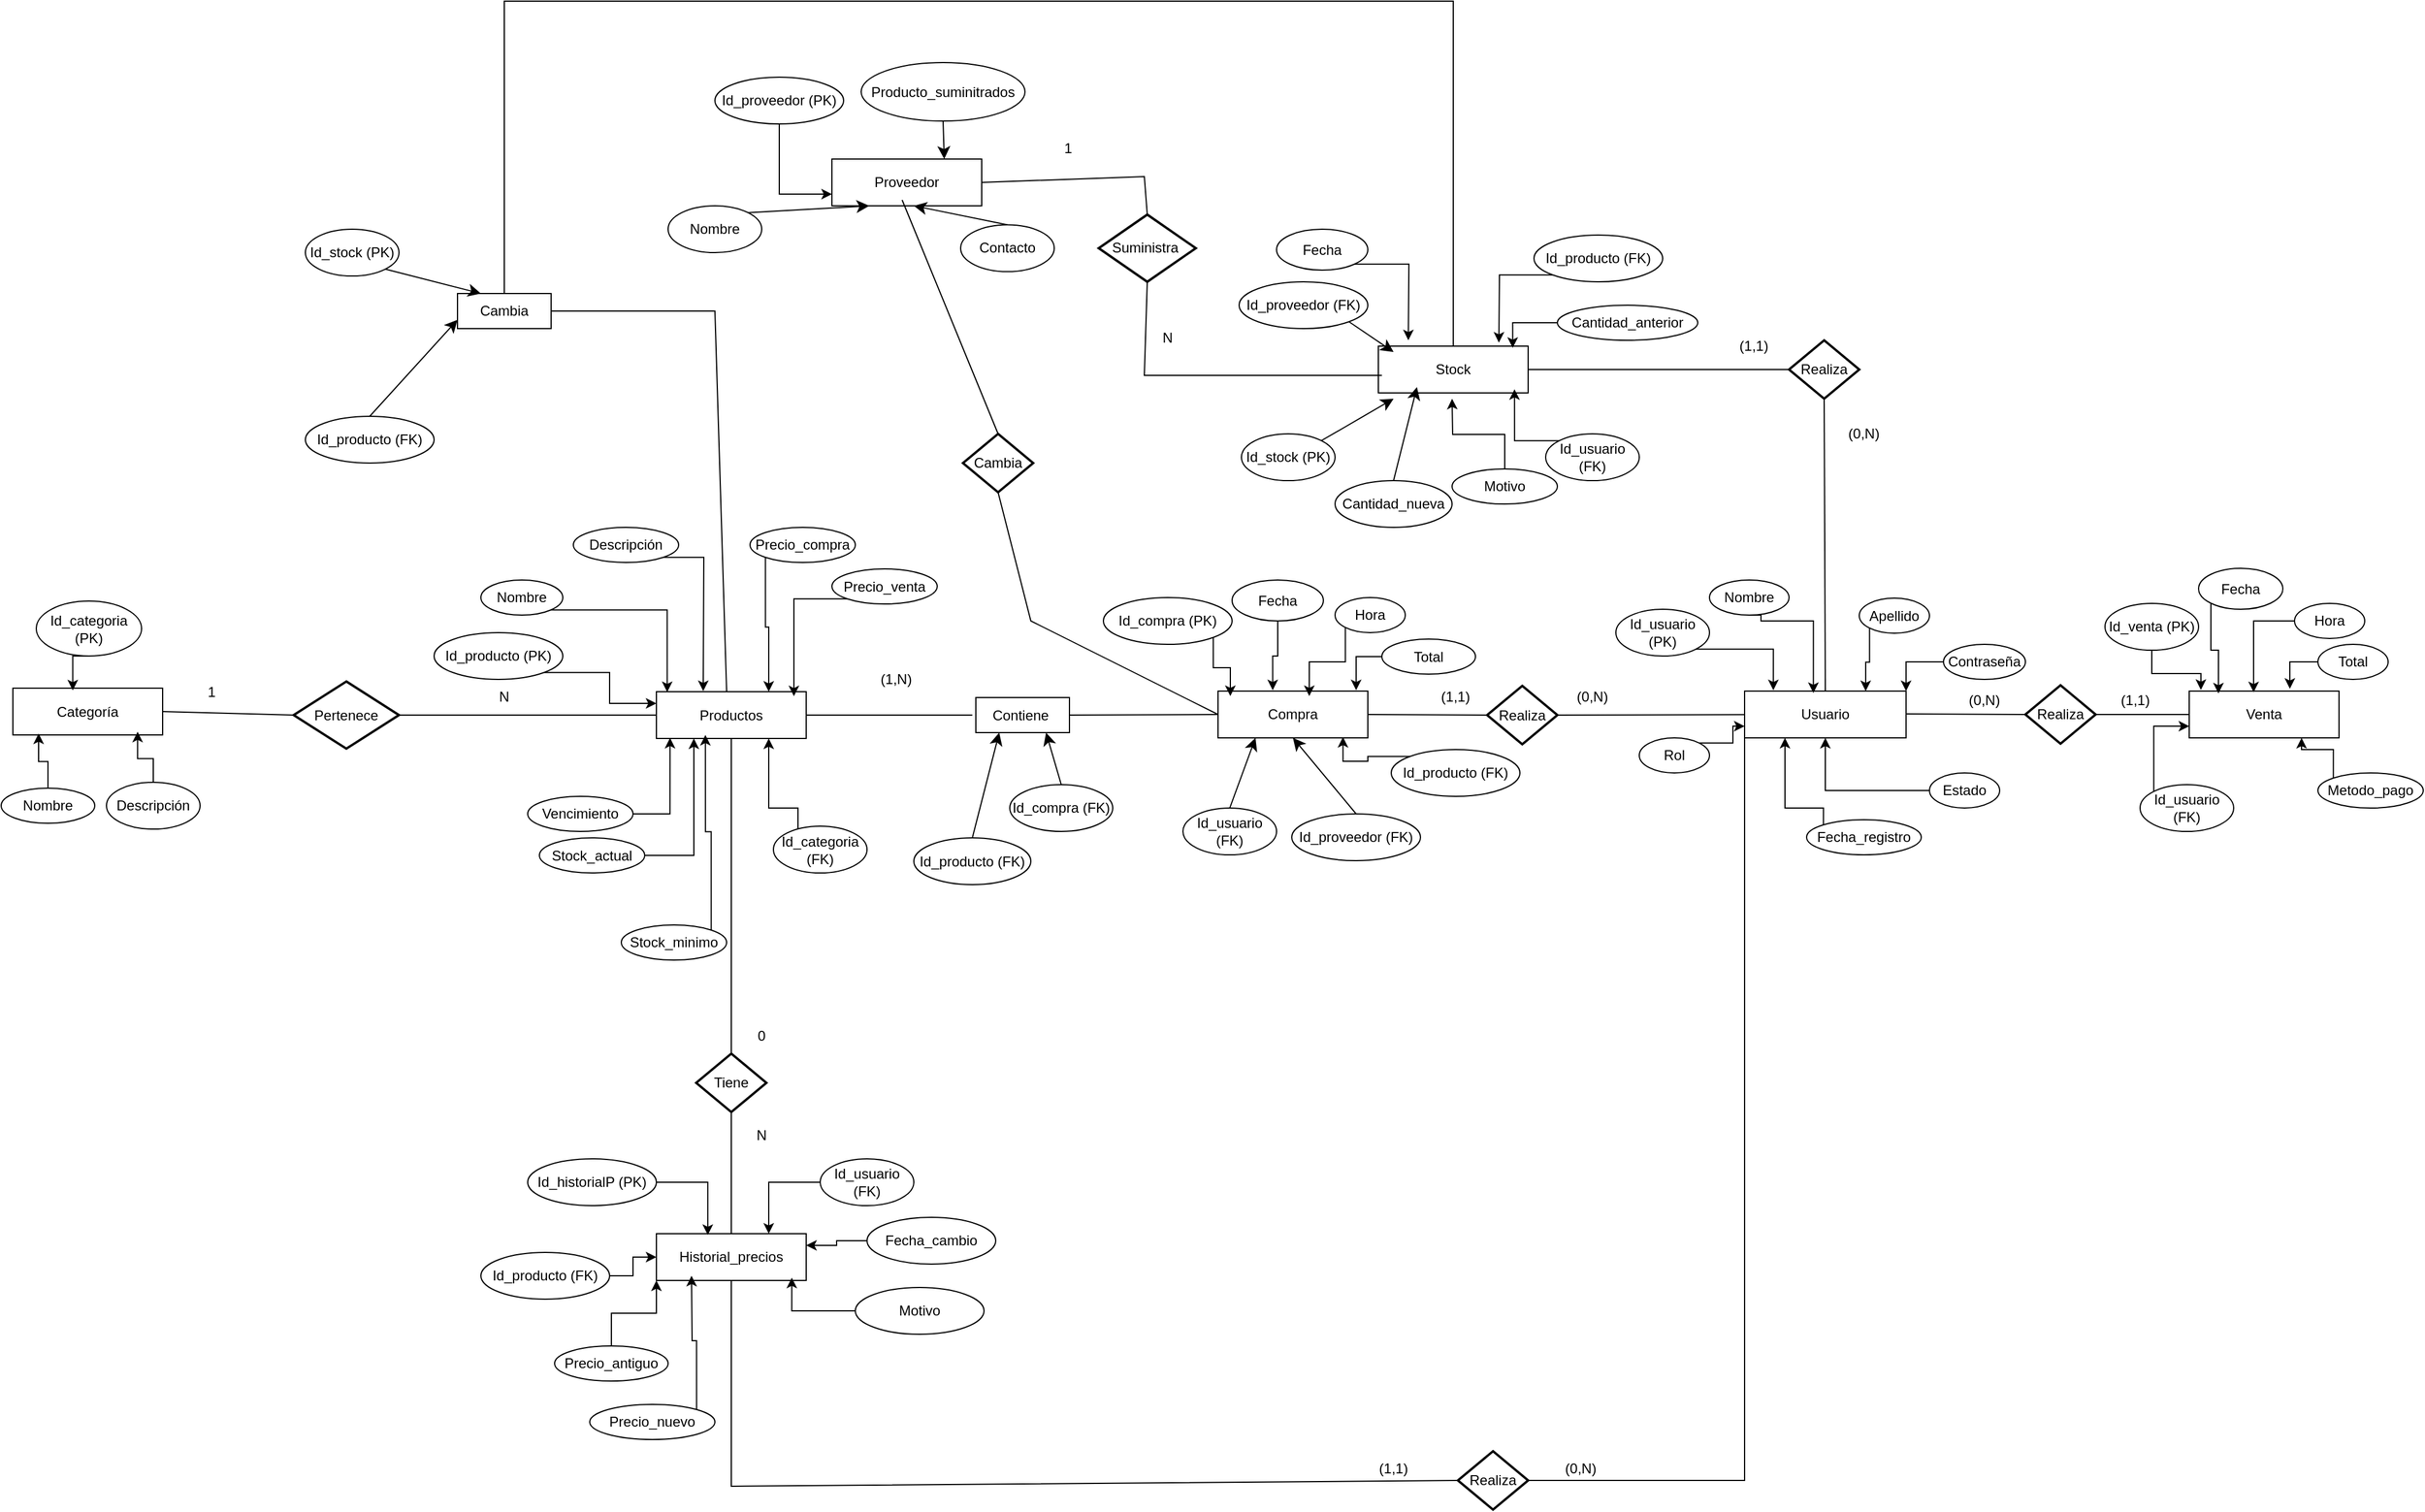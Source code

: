 <mxfile version="28.2.3">
  <diagram name="Página-1" id="eonNXWq47-8kRf5O5LAT">
    <mxGraphModel dx="357" dy="1789" grid="1" gridSize="10" guides="1" tooltips="1" connect="1" arrows="1" fold="1" page="1" pageScale="1" pageWidth="827" pageHeight="1169" math="0" shadow="0">
      <root>
        <mxCell id="0" />
        <mxCell id="1" parent="0" />
        <mxCell id="mam_x7ai-kY7KDasfJsH-1" value="Usuario" style="rounded=0;whiteSpace=wrap;html=1;" parent="1" vertex="1">
          <mxGeometry x="1710" y="580" width="138" height="40" as="geometry" />
        </mxCell>
        <mxCell id="mam_x7ai-kY7KDasfJsH-2" value="Id_usuario (PK)" style="ellipse;whiteSpace=wrap;html=1;" parent="1" vertex="1">
          <mxGeometry x="1600" y="510" width="80" height="40" as="geometry" />
        </mxCell>
        <mxCell id="mam_x7ai-kY7KDasfJsH-3" value="Nombre" style="ellipse;whiteSpace=wrap;html=1;" parent="1" vertex="1">
          <mxGeometry x="1680" y="485" width="68" height="30" as="geometry" />
        </mxCell>
        <mxCell id="mam_x7ai-kY7KDasfJsH-4" style="edgeStyle=orthogonalEdgeStyle;rounded=0;orthogonalLoop=1;jettySize=auto;html=1;exitX=0;exitY=1;exitDx=0;exitDy=0;entryX=0.75;entryY=0;entryDx=0;entryDy=0;" parent="1" source="mam_x7ai-kY7KDasfJsH-5" target="mam_x7ai-kY7KDasfJsH-1" edge="1">
          <mxGeometry relative="1" as="geometry" />
        </mxCell>
        <mxCell id="mam_x7ai-kY7KDasfJsH-5" value="Apellido" style="ellipse;whiteSpace=wrap;html=1;" parent="1" vertex="1">
          <mxGeometry x="1808" y="500.5" width="60" height="30" as="geometry" />
        </mxCell>
        <mxCell id="mam_x7ai-kY7KDasfJsH-6" value="Estado" style="ellipse;whiteSpace=wrap;html=1;" parent="1" vertex="1">
          <mxGeometry x="1868" y="650" width="60" height="30" as="geometry" />
        </mxCell>
        <mxCell id="mam_x7ai-kY7KDasfJsH-7" style="edgeStyle=orthogonalEdgeStyle;rounded=0;orthogonalLoop=1;jettySize=auto;html=1;exitX=0;exitY=0.5;exitDx=0;exitDy=0;entryX=1;entryY=0;entryDx=0;entryDy=0;" parent="1" source="mam_x7ai-kY7KDasfJsH-8" target="mam_x7ai-kY7KDasfJsH-1" edge="1">
          <mxGeometry relative="1" as="geometry" />
        </mxCell>
        <mxCell id="mam_x7ai-kY7KDasfJsH-8" value="Contraseña" style="ellipse;whiteSpace=wrap;html=1;" parent="1" vertex="1">
          <mxGeometry x="1880" y="540" width="70" height="30" as="geometry" />
        </mxCell>
        <mxCell id="mam_x7ai-kY7KDasfJsH-9" style="edgeStyle=orthogonalEdgeStyle;rounded=0;orthogonalLoop=1;jettySize=auto;html=1;exitX=1;exitY=0;exitDx=0;exitDy=0;entryX=0;entryY=0.75;entryDx=0;entryDy=0;" parent="1" source="mam_x7ai-kY7KDasfJsH-10" target="mam_x7ai-kY7KDasfJsH-1" edge="1">
          <mxGeometry relative="1" as="geometry" />
        </mxCell>
        <mxCell id="mam_x7ai-kY7KDasfJsH-10" value="Rol" style="ellipse;whiteSpace=wrap;html=1;" parent="1" vertex="1">
          <mxGeometry x="1620" y="620" width="60" height="30" as="geometry" />
        </mxCell>
        <mxCell id="mam_x7ai-kY7KDasfJsH-11" value="Fecha_registro" style="ellipse;whiteSpace=wrap;html=1;" parent="1" vertex="1">
          <mxGeometry x="1763" y="690" width="98" height="30" as="geometry" />
        </mxCell>
        <mxCell id="mam_x7ai-kY7KDasfJsH-12" value="Pertenece" style="strokeWidth=2;html=1;shape=mxgraph.flowchart.decision;whiteSpace=wrap;" parent="1" vertex="1">
          <mxGeometry x="470" y="571.75" width="90" height="57.5" as="geometry" />
        </mxCell>
        <mxCell id="mam_x7ai-kY7KDasfJsH-13" value="Realiza" style="strokeWidth=2;html=1;shape=mxgraph.flowchart.decision;whiteSpace=wrap;" parent="1" vertex="1">
          <mxGeometry x="1950" y="575" width="60" height="50" as="geometry" />
        </mxCell>
        <mxCell id="mam_x7ai-kY7KDasfJsH-14" value="" style="endArrow=none;html=1;rounded=0;" parent="1" edge="1">
          <mxGeometry relative="1" as="geometry">
            <mxPoint x="1848" y="599.5" as="sourcePoint" />
            <mxPoint x="1950" y="600" as="targetPoint" />
          </mxGeometry>
        </mxCell>
        <mxCell id="mam_x7ai-kY7KDasfJsH-15" value="Venta" style="rounded=0;whiteSpace=wrap;html=1;" parent="1" vertex="1">
          <mxGeometry x="2090" y="580" width="128" height="40" as="geometry" />
        </mxCell>
        <mxCell id="mam_x7ai-kY7KDasfJsH-16" style="edgeStyle=orthogonalEdgeStyle;rounded=0;orthogonalLoop=1;jettySize=auto;html=1;exitX=0;exitY=0.5;exitDx=0;exitDy=0;entryX=0.5;entryY=1;entryDx=0;entryDy=0;" parent="1" source="mam_x7ai-kY7KDasfJsH-6" target="mam_x7ai-kY7KDasfJsH-1" edge="1">
          <mxGeometry relative="1" as="geometry" />
        </mxCell>
        <mxCell id="mam_x7ai-kY7KDasfJsH-17" value="Stock" style="rounded=0;whiteSpace=wrap;html=1;" parent="1" vertex="1">
          <mxGeometry x="1397" y="285" width="128" height="40" as="geometry" />
        </mxCell>
        <mxCell id="mam_x7ai-kY7KDasfJsH-18" value="Realiza" style="strokeWidth=2;html=1;shape=mxgraph.flowchart.decision;whiteSpace=wrap;" parent="1" vertex="1">
          <mxGeometry x="1748" y="280" width="60" height="50" as="geometry" />
        </mxCell>
        <mxCell id="mam_x7ai-kY7KDasfJsH-19" value="" style="endArrow=none;html=1;rounded=0;exitX=0.5;exitY=0;exitDx=0;exitDy=0;entryX=0.5;entryY=1;entryDx=0;entryDy=0;entryPerimeter=0;" parent="1" source="mam_x7ai-kY7KDasfJsH-1" target="mam_x7ai-kY7KDasfJsH-18" edge="1">
          <mxGeometry relative="1" as="geometry">
            <mxPoint x="1930" y="710" as="sourcePoint" />
            <mxPoint x="2032" y="710.5" as="targetPoint" />
          </mxGeometry>
        </mxCell>
        <mxCell id="mam_x7ai-kY7KDasfJsH-20" value="" style="endArrow=none;html=1;rounded=0;exitX=1;exitY=0.5;exitDx=0;exitDy=0;exitPerimeter=0;entryX=0;entryY=1;entryDx=0;entryDy=0;" parent="1" source="mam_x7ai-kY7KDasfJsH-132" target="mam_x7ai-kY7KDasfJsH-1" edge="1">
          <mxGeometry relative="1" as="geometry">
            <mxPoint x="1946" y="1220" as="sourcePoint" />
            <mxPoint x="2048" y="1220.5" as="targetPoint" />
            <Array as="points">
              <mxPoint x="1710" y="1255" />
            </Array>
          </mxGeometry>
        </mxCell>
        <mxCell id="mam_x7ai-kY7KDasfJsH-21" value="" style="endArrow=none;html=1;rounded=0;exitX=1;exitY=0.5;exitDx=0;exitDy=0;exitPerimeter=0;entryX=0;entryY=0.5;entryDx=0;entryDy=0;" parent="1" source="mam_x7ai-kY7KDasfJsH-13" target="mam_x7ai-kY7KDasfJsH-15" edge="1">
          <mxGeometry relative="1" as="geometry">
            <mxPoint x="2030" y="700" as="sourcePoint" />
            <mxPoint x="2132" y="700.5" as="targetPoint" />
          </mxGeometry>
        </mxCell>
        <mxCell id="mam_x7ai-kY7KDasfJsH-22" value="Productos" style="rounded=0;whiteSpace=wrap;html=1;" parent="1" vertex="1">
          <mxGeometry x="780" y="580.5" width="128" height="40" as="geometry" />
        </mxCell>
        <mxCell id="mam_x7ai-kY7KDasfJsH-23" value="Categoría" style="rounded=0;whiteSpace=wrap;html=1;" parent="1" vertex="1">
          <mxGeometry x="230" y="577.5" width="128" height="40" as="geometry" />
        </mxCell>
        <mxCell id="mam_x7ai-kY7KDasfJsH-24" value="Proveedor" style="rounded=0;whiteSpace=wrap;html=1;" parent="1" vertex="1">
          <mxGeometry x="930" y="125" width="128" height="40" as="geometry" />
        </mxCell>
        <mxCell id="mam_x7ai-kY7KDasfJsH-25" value="Compra" style="rounded=0;whiteSpace=wrap;html=1;" parent="1" vertex="1">
          <mxGeometry x="1260" y="580" width="128" height="40" as="geometry" />
        </mxCell>
        <mxCell id="mam_x7ai-kY7KDasfJsH-28" value="Id_venta (PK)" style="ellipse;whiteSpace=wrap;html=1;" parent="1" vertex="1">
          <mxGeometry x="2018" y="505" width="80" height="40" as="geometry" />
        </mxCell>
        <mxCell id="mam_x7ai-kY7KDasfJsH-29" style="edgeStyle=orthogonalEdgeStyle;rounded=0;orthogonalLoop=1;jettySize=auto;html=1;exitX=0.5;exitY=1;exitDx=0;exitDy=0;entryX=0.078;entryY=-0.025;entryDx=0;entryDy=0;entryPerimeter=0;" parent="1" source="mam_x7ai-kY7KDasfJsH-28" target="mam_x7ai-kY7KDasfJsH-15" edge="1">
          <mxGeometry relative="1" as="geometry" />
        </mxCell>
        <mxCell id="mam_x7ai-kY7KDasfJsH-30" style="edgeStyle=orthogonalEdgeStyle;rounded=0;orthogonalLoop=1;jettySize=auto;html=1;exitX=0;exitY=1;exitDx=0;exitDy=0;entryX=0.195;entryY=0.05;entryDx=0;entryDy=0;entryPerimeter=0;" parent="1" source="mam_x7ai-kY7KDasfJsH-31" target="mam_x7ai-kY7KDasfJsH-15" edge="1">
          <mxGeometry relative="1" as="geometry" />
        </mxCell>
        <mxCell id="mam_x7ai-kY7KDasfJsH-31" value="Fecha" style="ellipse;whiteSpace=wrap;html=1;" parent="1" vertex="1">
          <mxGeometry x="2098" y="475" width="72" height="35" as="geometry" />
        </mxCell>
        <mxCell id="mam_x7ai-kY7KDasfJsH-32" style="edgeStyle=orthogonalEdgeStyle;rounded=0;orthogonalLoop=1;jettySize=auto;html=1;exitX=0;exitY=0;exitDx=0;exitDy=0;entryX=0;entryY=0.75;entryDx=0;entryDy=0;" parent="1" source="mam_x7ai-kY7KDasfJsH-33" target="mam_x7ai-kY7KDasfJsH-15" edge="1">
          <mxGeometry relative="1" as="geometry" />
        </mxCell>
        <mxCell id="mam_x7ai-kY7KDasfJsH-33" value="Id_usuario (FK)" style="ellipse;whiteSpace=wrap;html=1;" parent="1" vertex="1">
          <mxGeometry x="2048" y="660" width="80" height="40" as="geometry" />
        </mxCell>
        <mxCell id="mam_x7ai-kY7KDasfJsH-34" value="Total" style="ellipse;whiteSpace=wrap;html=1;" parent="1" vertex="1">
          <mxGeometry x="2200" y="540" width="60" height="30" as="geometry" />
        </mxCell>
        <mxCell id="mam_x7ai-kY7KDasfJsH-35" value="Hora" style="ellipse;whiteSpace=wrap;html=1;" parent="1" vertex="1">
          <mxGeometry x="2180" y="505" width="60" height="30" as="geometry" />
        </mxCell>
        <mxCell id="mam_x7ai-kY7KDasfJsH-36" style="edgeStyle=orthogonalEdgeStyle;rounded=0;orthogonalLoop=1;jettySize=auto;html=1;exitX=0;exitY=0.5;exitDx=0;exitDy=0;entryX=0.43;entryY=0.025;entryDx=0;entryDy=0;entryPerimeter=0;" parent="1" source="mam_x7ai-kY7KDasfJsH-35" target="mam_x7ai-kY7KDasfJsH-15" edge="1">
          <mxGeometry relative="1" as="geometry" />
        </mxCell>
        <mxCell id="mam_x7ai-kY7KDasfJsH-37" style="edgeStyle=orthogonalEdgeStyle;rounded=0;orthogonalLoop=1;jettySize=auto;html=1;exitX=0;exitY=0.5;exitDx=0;exitDy=0;entryX=0.672;entryY=-0.05;entryDx=0;entryDy=0;entryPerimeter=0;" parent="1" source="mam_x7ai-kY7KDasfJsH-34" target="mam_x7ai-kY7KDasfJsH-15" edge="1">
          <mxGeometry relative="1" as="geometry" />
        </mxCell>
        <mxCell id="mam_x7ai-kY7KDasfJsH-38" style="edgeStyle=orthogonalEdgeStyle;rounded=0;orthogonalLoop=1;jettySize=auto;html=1;exitX=0;exitY=0;exitDx=0;exitDy=0;entryX=0.75;entryY=1;entryDx=0;entryDy=0;" parent="1" source="mam_x7ai-kY7KDasfJsH-39" target="mam_x7ai-kY7KDasfJsH-15" edge="1">
          <mxGeometry relative="1" as="geometry" />
        </mxCell>
        <mxCell id="mam_x7ai-kY7KDasfJsH-39" value="Metodo_pago" style="ellipse;whiteSpace=wrap;html=1;" parent="1" vertex="1">
          <mxGeometry x="2200" y="650" width="90" height="30" as="geometry" />
        </mxCell>
        <mxCell id="mam_x7ai-kY7KDasfJsH-43" value="Suministra&amp;nbsp;" style="strokeWidth=2;html=1;shape=mxgraph.flowchart.decision;whiteSpace=wrap;" parent="1" vertex="1">
          <mxGeometry x="1158" y="172.5" width="83" height="57.5" as="geometry" />
        </mxCell>
        <mxCell id="mam_x7ai-kY7KDasfJsH-44" value="" style="endArrow=none;html=1;rounded=0;exitX=1;exitY=0.5;exitDx=0;exitDy=0;entryX=0.5;entryY=0;entryDx=0;entryDy=0;entryPerimeter=0;" parent="1" source="mam_x7ai-kY7KDasfJsH-24" target="mam_x7ai-kY7KDasfJsH-43" edge="1">
          <mxGeometry relative="1" as="geometry">
            <mxPoint x="1196" y="570" as="sourcePoint" />
            <mxPoint x="1341" y="145" as="targetPoint" />
            <Array as="points">
              <mxPoint x="1197" y="140" />
            </Array>
          </mxGeometry>
        </mxCell>
        <mxCell id="mam_x7ai-kY7KDasfJsH-46" value="Historial_precios" style="rounded=0;whiteSpace=wrap;html=1;" parent="1" vertex="1">
          <mxGeometry x="780" y="1044" width="128" height="40" as="geometry" />
        </mxCell>
        <mxCell id="mam_x7ai-kY7KDasfJsH-47" value="Tiene" style="strokeWidth=2;html=1;shape=mxgraph.flowchart.decision;whiteSpace=wrap;" parent="1" vertex="1">
          <mxGeometry x="814" y="890" width="60" height="50" as="geometry" />
        </mxCell>
        <mxCell id="mam_x7ai-kY7KDasfJsH-48" value="" style="endArrow=none;html=1;rounded=0;exitX=0.5;exitY=1;exitDx=0;exitDy=0;" parent="1" source="mam_x7ai-kY7KDasfJsH-22" target="mam_x7ai-kY7KDasfJsH-47" edge="1">
          <mxGeometry relative="1" as="geometry">
            <mxPoint x="920" y="853" as="sourcePoint" />
            <mxPoint x="1022" y="853.5" as="targetPoint" />
          </mxGeometry>
        </mxCell>
        <mxCell id="mam_x7ai-kY7KDasfJsH-49" value="" style="endArrow=none;html=1;rounded=0;entryX=0;entryY=0.5;entryDx=0;entryDy=0;entryPerimeter=0;exitX=1;exitY=0.5;exitDx=0;exitDy=0;" parent="1" source="mam_x7ai-kY7KDasfJsH-22" edge="1">
          <mxGeometry relative="1" as="geometry">
            <mxPoint x="890" y="1080" as="sourcePoint" />
            <mxPoint x="1050" y="600.5" as="targetPoint" />
          </mxGeometry>
        </mxCell>
        <mxCell id="mam_x7ai-kY7KDasfJsH-50" value="" style="endArrow=none;html=1;rounded=0;entryX=0;entryY=0.5;entryDx=0;entryDy=0;entryPerimeter=0;exitX=1;exitY=0.5;exitDx=0;exitDy=0;" parent="1" source="mam_x7ai-kY7KDasfJsH-25" target="mam_x7ai-kY7KDasfJsH-85" edge="1">
          <mxGeometry relative="1" as="geometry">
            <mxPoint x="1280" y="890" as="sourcePoint" />
            <mxPoint x="1382" y="890.5" as="targetPoint" />
          </mxGeometry>
        </mxCell>
        <mxCell id="mam_x7ai-kY7KDasfJsH-51" value="" style="endArrow=none;html=1;rounded=0;exitX=0.5;exitY=1;exitDx=0;exitDy=0;exitPerimeter=0;entryX=0.5;entryY=0;entryDx=0;entryDy=0;" parent="1" source="mam_x7ai-kY7KDasfJsH-47" target="mam_x7ai-kY7KDasfJsH-46" edge="1">
          <mxGeometry relative="1" as="geometry">
            <mxPoint x="910" y="1110" as="sourcePoint" />
            <mxPoint x="1012" y="1110.5" as="targetPoint" />
          </mxGeometry>
        </mxCell>
        <mxCell id="mam_x7ai-kY7KDasfJsH-52" value="" style="endArrow=none;html=1;rounded=0;entryX=0;entryY=0.5;entryDx=0;entryDy=0;entryPerimeter=0;exitX=1;exitY=0.5;exitDx=0;exitDy=0;" parent="1" source="mam_x7ai-kY7KDasfJsH-23" target="mam_x7ai-kY7KDasfJsH-12" edge="1">
          <mxGeometry relative="1" as="geometry">
            <mxPoint x="470" y="675.5" as="sourcePoint" />
            <mxPoint x="550" y="675.5" as="targetPoint" />
          </mxGeometry>
        </mxCell>
        <mxCell id="mam_x7ai-kY7KDasfJsH-53" value="" style="endArrow=none;html=1;rounded=0;entryX=0;entryY=0.5;entryDx=0;entryDy=0;exitX=1;exitY=0.5;exitDx=0;exitDy=0;exitPerimeter=0;" parent="1" source="mam_x7ai-kY7KDasfJsH-12" target="mam_x7ai-kY7KDasfJsH-22" edge="1">
          <mxGeometry relative="1" as="geometry">
            <mxPoint x="710" y="611" as="sourcePoint" />
            <mxPoint x="820" y="683" as="targetPoint" />
          </mxGeometry>
        </mxCell>
        <mxCell id="mam_x7ai-kY7KDasfJsH-54" value="Id_categoria (PK)" style="ellipse;whiteSpace=wrap;html=1;" parent="1" vertex="1">
          <mxGeometry x="250" y="503" width="90" height="47" as="geometry" />
        </mxCell>
        <mxCell id="mam_x7ai-kY7KDasfJsH-55" value="Nombre" style="ellipse;whiteSpace=wrap;html=1;" parent="1" vertex="1">
          <mxGeometry x="220" y="663" width="80" height="30" as="geometry" />
        </mxCell>
        <mxCell id="mam_x7ai-kY7KDasfJsH-56" value="Descripción" style="ellipse;whiteSpace=wrap;html=1;" parent="1" vertex="1">
          <mxGeometry x="310" y="658" width="80" height="40" as="geometry" />
        </mxCell>
        <mxCell id="mam_x7ai-kY7KDasfJsH-57" style="edgeStyle=orthogonalEdgeStyle;rounded=0;orthogonalLoop=1;jettySize=auto;html=1;exitX=0.5;exitY=1;exitDx=0;exitDy=0;entryX=0.4;entryY=0.046;entryDx=0;entryDy=0;entryPerimeter=0;" parent="1" source="mam_x7ai-kY7KDasfJsH-54" target="mam_x7ai-kY7KDasfJsH-23" edge="1">
          <mxGeometry relative="1" as="geometry" />
        </mxCell>
        <mxCell id="mam_x7ai-kY7KDasfJsH-58" style="edgeStyle=orthogonalEdgeStyle;rounded=0;orthogonalLoop=1;jettySize=auto;html=1;exitX=0.5;exitY=0;exitDx=0;exitDy=0;entryX=0.833;entryY=0.931;entryDx=0;entryDy=0;entryPerimeter=0;" parent="1" source="mam_x7ai-kY7KDasfJsH-56" target="mam_x7ai-kY7KDasfJsH-23" edge="1">
          <mxGeometry relative="1" as="geometry" />
        </mxCell>
        <mxCell id="mam_x7ai-kY7KDasfJsH-59" style="edgeStyle=orthogonalEdgeStyle;rounded=0;orthogonalLoop=1;jettySize=auto;html=1;exitX=0.5;exitY=0;exitDx=0;exitDy=0;entryX=0.172;entryY=0.969;entryDx=0;entryDy=0;entryPerimeter=0;" parent="1" source="mam_x7ai-kY7KDasfJsH-55" target="mam_x7ai-kY7KDasfJsH-23" edge="1">
          <mxGeometry relative="1" as="geometry" />
        </mxCell>
        <mxCell id="mam_x7ai-kY7KDasfJsH-60" style="edgeStyle=orthogonalEdgeStyle;rounded=0;orthogonalLoop=1;jettySize=auto;html=1;exitX=0.5;exitY=1;exitDx=0;exitDy=0;entryX=0;entryY=0.75;entryDx=0;entryDy=0;" parent="1" source="mam_x7ai-kY7KDasfJsH-61" target="mam_x7ai-kY7KDasfJsH-24" edge="1">
          <mxGeometry relative="1" as="geometry" />
        </mxCell>
        <mxCell id="mam_x7ai-kY7KDasfJsH-61" value="Id_proveedor (PK)" style="ellipse;whiteSpace=wrap;html=1;" parent="1" vertex="1">
          <mxGeometry x="830" y="55" width="110" height="40" as="geometry" />
        </mxCell>
        <mxCell id="WBLyx-b6XIHQ0y1airH2-10" style="edgeStyle=none;curved=1;rounded=0;orthogonalLoop=1;jettySize=auto;html=1;exitX=0.5;exitY=1;exitDx=0;exitDy=0;entryX=0.75;entryY=0;entryDx=0;entryDy=0;fontSize=12;startSize=8;endSize=8;" parent="1" source="mam_x7ai-kY7KDasfJsH-62" target="mam_x7ai-kY7KDasfJsH-24" edge="1">
          <mxGeometry relative="1" as="geometry" />
        </mxCell>
        <mxCell id="mam_x7ai-kY7KDasfJsH-62" value="Producto_suminitrados" style="ellipse;whiteSpace=wrap;html=1;" parent="1" vertex="1">
          <mxGeometry x="955" y="42.5" width="140" height="50" as="geometry" />
        </mxCell>
        <mxCell id="WBLyx-b6XIHQ0y1airH2-5" style="edgeStyle=none;curved=1;rounded=0;orthogonalLoop=1;jettySize=auto;html=1;exitX=0.5;exitY=0;exitDx=0;exitDy=0;fontSize=12;startSize=8;endSize=8;" parent="1" source="mam_x7ai-kY7KDasfJsH-63" edge="1">
          <mxGeometry relative="1" as="geometry">
            <mxPoint x="1000" y="165.0" as="targetPoint" />
          </mxGeometry>
        </mxCell>
        <mxCell id="mam_x7ai-kY7KDasfJsH-63" value="Contacto" style="ellipse;whiteSpace=wrap;html=1;" parent="1" vertex="1">
          <mxGeometry x="1040" y="181.25" width="80" height="40" as="geometry" />
        </mxCell>
        <mxCell id="WBLyx-b6XIHQ0y1airH2-4" style="edgeStyle=none;curved=1;rounded=0;orthogonalLoop=1;jettySize=auto;html=1;exitX=1;exitY=0;exitDx=0;exitDy=0;entryX=0.25;entryY=1;entryDx=0;entryDy=0;fontSize=12;startSize=8;endSize=8;" parent="1" source="mam_x7ai-kY7KDasfJsH-64" target="mam_x7ai-kY7KDasfJsH-24" edge="1">
          <mxGeometry relative="1" as="geometry" />
        </mxCell>
        <mxCell id="mam_x7ai-kY7KDasfJsH-64" value="Nombre" style="ellipse;whiteSpace=wrap;html=1;" parent="1" vertex="1">
          <mxGeometry x="790" y="165" width="80" height="40" as="geometry" />
        </mxCell>
        <mxCell id="mam_x7ai-kY7KDasfJsH-68" style="edgeStyle=orthogonalEdgeStyle;rounded=0;orthogonalLoop=1;jettySize=auto;html=1;exitX=1;exitY=1;exitDx=0;exitDy=0;entryX=0;entryY=0.25;entryDx=0;entryDy=0;" parent="1" source="mam_x7ai-kY7KDasfJsH-69" target="mam_x7ai-kY7KDasfJsH-22" edge="1">
          <mxGeometry relative="1" as="geometry" />
        </mxCell>
        <mxCell id="mam_x7ai-kY7KDasfJsH-69" value="Id_producto (PK)" style="ellipse;whiteSpace=wrap;html=1;" parent="1" vertex="1">
          <mxGeometry x="590" y="530" width="110" height="40" as="geometry" />
        </mxCell>
        <mxCell id="mam_x7ai-kY7KDasfJsH-70" value="Nombre" style="ellipse;whiteSpace=wrap;html=1;" parent="1" vertex="1">
          <mxGeometry x="630" y="485" width="70" height="30" as="geometry" />
        </mxCell>
        <mxCell id="mam_x7ai-kY7KDasfJsH-71" style="edgeStyle=orthogonalEdgeStyle;rounded=0;orthogonalLoop=1;jettySize=auto;html=1;exitX=1;exitY=1;exitDx=0;exitDy=0;" parent="1" source="mam_x7ai-kY7KDasfJsH-72" edge="1">
          <mxGeometry relative="1" as="geometry">
            <mxPoint x="820" y="580" as="targetPoint" />
          </mxGeometry>
        </mxCell>
        <mxCell id="mam_x7ai-kY7KDasfJsH-72" value="Descripción" style="ellipse;whiteSpace=wrap;html=1;" parent="1" vertex="1">
          <mxGeometry x="709" y="440" width="90" height="30" as="geometry" />
        </mxCell>
        <mxCell id="mam_x7ai-kY7KDasfJsH-73" style="edgeStyle=orthogonalEdgeStyle;rounded=0;orthogonalLoop=1;jettySize=auto;html=1;exitX=0;exitY=1;exitDx=0;exitDy=0;entryX=0.75;entryY=0;entryDx=0;entryDy=0;" parent="1" source="mam_x7ai-kY7KDasfJsH-74" target="mam_x7ai-kY7KDasfJsH-22" edge="1">
          <mxGeometry relative="1" as="geometry" />
        </mxCell>
        <mxCell id="mam_x7ai-kY7KDasfJsH-74" value="Precio_compra" style="ellipse;whiteSpace=wrap;html=1;" parent="1" vertex="1">
          <mxGeometry x="860" y="440" width="90" height="30" as="geometry" />
        </mxCell>
        <mxCell id="mam_x7ai-kY7KDasfJsH-75" value="Precio_venta" style="ellipse;whiteSpace=wrap;html=1;" parent="1" vertex="1">
          <mxGeometry x="930" y="475.5" width="90" height="30" as="geometry" />
        </mxCell>
        <mxCell id="mam_x7ai-kY7KDasfJsH-76" style="edgeStyle=orthogonalEdgeStyle;rounded=0;orthogonalLoop=1;jettySize=auto;html=1;exitX=1;exitY=1;exitDx=0;exitDy=0;entryX=0.072;entryY=0.009;entryDx=0;entryDy=0;entryPerimeter=0;" parent="1" source="mam_x7ai-kY7KDasfJsH-70" target="mam_x7ai-kY7KDasfJsH-22" edge="1">
          <mxGeometry relative="1" as="geometry" />
        </mxCell>
        <mxCell id="mam_x7ai-kY7KDasfJsH-77" style="edgeStyle=orthogonalEdgeStyle;rounded=0;orthogonalLoop=1;jettySize=auto;html=1;exitX=0;exitY=1;exitDx=0;exitDy=0;entryX=0.918;entryY=0.097;entryDx=0;entryDy=0;entryPerimeter=0;" parent="1" source="mam_x7ai-kY7KDasfJsH-75" target="mam_x7ai-kY7KDasfJsH-22" edge="1">
          <mxGeometry relative="1" as="geometry" />
        </mxCell>
        <mxCell id="mam_x7ai-kY7KDasfJsH-78" value="Stock_minimo" style="ellipse;whiteSpace=wrap;html=1;" parent="1" vertex="1">
          <mxGeometry x="750" y="780" width="90" height="30" as="geometry" />
        </mxCell>
        <mxCell id="mam_x7ai-kY7KDasfJsH-79" style="edgeStyle=orthogonalEdgeStyle;rounded=0;orthogonalLoop=1;jettySize=auto;html=1;exitX=1;exitY=0.5;exitDx=0;exitDy=0;entryX=0.25;entryY=1;entryDx=0;entryDy=0;" parent="1" source="mam_x7ai-kY7KDasfJsH-80" target="mam_x7ai-kY7KDasfJsH-22" edge="1">
          <mxGeometry relative="1" as="geometry" />
        </mxCell>
        <mxCell id="mam_x7ai-kY7KDasfJsH-80" value="Stock_actual" style="ellipse;whiteSpace=wrap;html=1;" parent="1" vertex="1">
          <mxGeometry x="680" y="705.5" width="90" height="30" as="geometry" />
        </mxCell>
        <mxCell id="mam_x7ai-kY7KDasfJsH-81" style="edgeStyle=orthogonalEdgeStyle;rounded=0;orthogonalLoop=1;jettySize=auto;html=1;exitX=0;exitY=0;exitDx=0;exitDy=0;entryX=0.75;entryY=1;entryDx=0;entryDy=0;" parent="1" source="mam_x7ai-kY7KDasfJsH-82" target="mam_x7ai-kY7KDasfJsH-22" edge="1">
          <mxGeometry relative="1" as="geometry">
            <Array as="points">
              <mxPoint x="901" y="680" />
              <mxPoint x="876" y="680" />
            </Array>
          </mxGeometry>
        </mxCell>
        <mxCell id="mam_x7ai-kY7KDasfJsH-82" value="Id_categoria (FK)" style="ellipse;whiteSpace=wrap;html=1;" parent="1" vertex="1">
          <mxGeometry x="880" y="695.5" width="80" height="40" as="geometry" />
        </mxCell>
        <mxCell id="mam_x7ai-kY7KDasfJsH-85" value="Realiza" style="strokeWidth=2;html=1;shape=mxgraph.flowchart.decision;whiteSpace=wrap;" parent="1" vertex="1">
          <mxGeometry x="1490" y="575.5" width="60" height="50" as="geometry" />
        </mxCell>
        <mxCell id="mam_x7ai-kY7KDasfJsH-86" value="" style="endArrow=none;html=1;rounded=0;exitX=1;exitY=0.5;exitDx=0;exitDy=0;exitPerimeter=0;" parent="1" source="mam_x7ai-kY7KDasfJsH-85" target="mam_x7ai-kY7KDasfJsH-1" edge="1">
          <mxGeometry relative="1" as="geometry">
            <mxPoint x="1426" y="653" as="sourcePoint" />
            <mxPoint x="1410" y="713" as="targetPoint" />
          </mxGeometry>
        </mxCell>
        <mxCell id="mam_x7ai-kY7KDasfJsH-87" style="edgeStyle=orthogonalEdgeStyle;rounded=0;orthogonalLoop=1;jettySize=auto;html=1;exitX=0.5;exitY=1;exitDx=0;exitDy=0;entryX=0.426;entryY=0.04;entryDx=0;entryDy=0;entryPerimeter=0;" parent="1" source="mam_x7ai-kY7KDasfJsH-3" target="mam_x7ai-kY7KDasfJsH-1" edge="1">
          <mxGeometry relative="1" as="geometry">
            <Array as="points">
              <mxPoint x="1724" y="520" />
              <mxPoint x="1769" y="520" />
            </Array>
          </mxGeometry>
        </mxCell>
        <mxCell id="mam_x7ai-kY7KDasfJsH-88" style="edgeStyle=orthogonalEdgeStyle;rounded=0;orthogonalLoop=1;jettySize=auto;html=1;exitX=1;exitY=1;exitDx=0;exitDy=0;entryX=0.178;entryY=-0.019;entryDx=0;entryDy=0;entryPerimeter=0;" parent="1" source="mam_x7ai-kY7KDasfJsH-2" target="mam_x7ai-kY7KDasfJsH-1" edge="1">
          <mxGeometry relative="1" as="geometry" />
        </mxCell>
        <mxCell id="mam_x7ai-kY7KDasfJsH-90" value="" style="endArrow=none;html=1;rounded=0;entryX=0;entryY=0.5;entryDx=0;entryDy=0;exitX=1;exitY=0.5;exitDx=0;exitDy=0;" parent="1" source="WBLyx-b6XIHQ0y1airH2-24" target="mam_x7ai-kY7KDasfJsH-25" edge="1">
          <mxGeometry relative="1" as="geometry">
            <mxPoint x="1140" y="601" as="sourcePoint" />
            <mxPoint x="1402" y="740" as="targetPoint" />
          </mxGeometry>
        </mxCell>
        <mxCell id="mam_x7ai-kY7KDasfJsH-91" value="Id_compra (PK)" style="ellipse;whiteSpace=wrap;html=1;" parent="1" vertex="1">
          <mxGeometry x="1162" y="500" width="110" height="40" as="geometry" />
        </mxCell>
        <mxCell id="mam_x7ai-kY7KDasfJsH-92" value="Fecha" style="ellipse;whiteSpace=wrap;html=1;" parent="1" vertex="1">
          <mxGeometry x="1272" y="485" width="78" height="35" as="geometry" />
        </mxCell>
        <mxCell id="mam_x7ai-kY7KDasfJsH-93" value="Total" style="ellipse;whiteSpace=wrap;html=1;" parent="1" vertex="1">
          <mxGeometry x="1400" y="535.5" width="80" height="30" as="geometry" />
        </mxCell>
        <mxCell id="mam_x7ai-kY7KDasfJsH-94" value="Hora" style="ellipse;whiteSpace=wrap;html=1;" parent="1" vertex="1">
          <mxGeometry x="1360" y="500" width="60" height="30" as="geometry" />
        </mxCell>
        <mxCell id="WBLyx-b6XIHQ0y1airH2-46" style="edgeStyle=none;curved=1;rounded=0;orthogonalLoop=1;jettySize=auto;html=1;exitX=0.5;exitY=0;exitDx=0;exitDy=0;entryX=0.25;entryY=1;entryDx=0;entryDy=0;fontSize=12;startSize=8;endSize=8;" parent="1" source="mam_x7ai-kY7KDasfJsH-96" target="mam_x7ai-kY7KDasfJsH-25" edge="1">
          <mxGeometry relative="1" as="geometry" />
        </mxCell>
        <mxCell id="mam_x7ai-kY7KDasfJsH-96" value="Id_usuario (FK)" style="ellipse;whiteSpace=wrap;html=1;" parent="1" vertex="1">
          <mxGeometry x="1230" y="680" width="80" height="40" as="geometry" />
        </mxCell>
        <mxCell id="WBLyx-b6XIHQ0y1airH2-47" style="edgeStyle=none;curved=1;rounded=0;orthogonalLoop=1;jettySize=auto;html=1;exitX=0.5;exitY=0;exitDx=0;exitDy=0;entryX=0.5;entryY=1;entryDx=0;entryDy=0;fontSize=12;startSize=8;endSize=8;" parent="1" source="mam_x7ai-kY7KDasfJsH-97" target="mam_x7ai-kY7KDasfJsH-25" edge="1">
          <mxGeometry relative="1" as="geometry" />
        </mxCell>
        <mxCell id="mam_x7ai-kY7KDasfJsH-97" value="Id_proveedor (FK)" style="ellipse;whiteSpace=wrap;html=1;" parent="1" vertex="1">
          <mxGeometry x="1323" y="685" width="110" height="40" as="geometry" />
        </mxCell>
        <mxCell id="mam_x7ai-kY7KDasfJsH-98" value="Id_producto (FK)" style="ellipse;whiteSpace=wrap;html=1;" parent="1" vertex="1">
          <mxGeometry x="1408" y="630" width="110" height="40" as="geometry" />
        </mxCell>
        <mxCell id="mam_x7ai-kY7KDasfJsH-100" style="edgeStyle=orthogonalEdgeStyle;rounded=0;orthogonalLoop=1;jettySize=auto;html=1;exitX=0;exitY=0;exitDx=0;exitDy=0;entryX=0.834;entryY=0.981;entryDx=0;entryDy=0;entryPerimeter=0;" parent="1" source="mam_x7ai-kY7KDasfJsH-98" target="mam_x7ai-kY7KDasfJsH-25" edge="1">
          <mxGeometry relative="1" as="geometry" />
        </mxCell>
        <mxCell id="mam_x7ai-kY7KDasfJsH-101" style="edgeStyle=orthogonalEdgeStyle;rounded=0;orthogonalLoop=1;jettySize=auto;html=1;exitX=1;exitY=1;exitDx=0;exitDy=0;entryX=0.082;entryY=0.106;entryDx=0;entryDy=0;entryPerimeter=0;" parent="1" source="mam_x7ai-kY7KDasfJsH-91" target="mam_x7ai-kY7KDasfJsH-25" edge="1">
          <mxGeometry relative="1" as="geometry" />
        </mxCell>
        <mxCell id="mam_x7ai-kY7KDasfJsH-102" style="edgeStyle=orthogonalEdgeStyle;rounded=0;orthogonalLoop=1;jettySize=auto;html=1;exitX=0.5;exitY=1;exitDx=0;exitDy=0;entryX=0.365;entryY=-0.019;entryDx=0;entryDy=0;entryPerimeter=0;" parent="1" source="mam_x7ai-kY7KDasfJsH-92" target="mam_x7ai-kY7KDasfJsH-25" edge="1">
          <mxGeometry relative="1" as="geometry" />
        </mxCell>
        <mxCell id="mam_x7ai-kY7KDasfJsH-103" style="edgeStyle=orthogonalEdgeStyle;rounded=0;orthogonalLoop=1;jettySize=auto;html=1;exitX=0;exitY=1;exitDx=0;exitDy=0;entryX=0.609;entryY=0.106;entryDx=0;entryDy=0;entryPerimeter=0;" parent="1" source="mam_x7ai-kY7KDasfJsH-94" target="mam_x7ai-kY7KDasfJsH-25" edge="1">
          <mxGeometry relative="1" as="geometry" />
        </mxCell>
        <mxCell id="mam_x7ai-kY7KDasfJsH-104" style="edgeStyle=orthogonalEdgeStyle;rounded=0;orthogonalLoop=1;jettySize=auto;html=1;exitX=0;exitY=0.5;exitDx=0;exitDy=0;entryX=0.922;entryY=-0.019;entryDx=0;entryDy=0;entryPerimeter=0;" parent="1" source="mam_x7ai-kY7KDasfJsH-93" target="mam_x7ai-kY7KDasfJsH-25" edge="1">
          <mxGeometry relative="1" as="geometry" />
        </mxCell>
        <mxCell id="mam_x7ai-kY7KDasfJsH-117" value="Id_historialP (PK)" style="ellipse;whiteSpace=wrap;html=1;" parent="1" vertex="1">
          <mxGeometry x="670" y="980" width="110" height="40" as="geometry" />
        </mxCell>
        <mxCell id="mam_x7ai-kY7KDasfJsH-118" style="edgeStyle=orthogonalEdgeStyle;rounded=0;orthogonalLoop=1;jettySize=auto;html=1;exitX=1;exitY=0.5;exitDx=0;exitDy=0;entryX=0.343;entryY=0.028;entryDx=0;entryDy=0;entryPerimeter=0;" parent="1" source="mam_x7ai-kY7KDasfJsH-117" target="mam_x7ai-kY7KDasfJsH-46" edge="1">
          <mxGeometry relative="1" as="geometry" />
        </mxCell>
        <mxCell id="mam_x7ai-kY7KDasfJsH-119" style="edgeStyle=orthogonalEdgeStyle;rounded=0;orthogonalLoop=1;jettySize=auto;html=1;exitX=0.5;exitY=0;exitDx=0;exitDy=0;entryX=0;entryY=1;entryDx=0;entryDy=0;" parent="1" source="mam_x7ai-kY7KDasfJsH-120" target="mam_x7ai-kY7KDasfJsH-46" edge="1">
          <mxGeometry relative="1" as="geometry" />
        </mxCell>
        <mxCell id="mam_x7ai-kY7KDasfJsH-120" value="Precio_antiguo" style="ellipse;whiteSpace=wrap;html=1;" parent="1" vertex="1">
          <mxGeometry x="693" y="1140" width="97" height="30" as="geometry" />
        </mxCell>
        <mxCell id="mam_x7ai-kY7KDasfJsH-121" style="edgeStyle=orthogonalEdgeStyle;rounded=0;orthogonalLoop=1;jettySize=auto;html=1;exitX=1;exitY=0.5;exitDx=0;exitDy=0;entryX=0;entryY=0.5;entryDx=0;entryDy=0;" parent="1" source="mam_x7ai-kY7KDasfJsH-122" target="mam_x7ai-kY7KDasfJsH-46" edge="1">
          <mxGeometry relative="1" as="geometry" />
        </mxCell>
        <mxCell id="mam_x7ai-kY7KDasfJsH-122" value="Id_producto (FK)" style="ellipse;whiteSpace=wrap;html=1;" parent="1" vertex="1">
          <mxGeometry x="630" y="1060" width="110" height="40" as="geometry" />
        </mxCell>
        <mxCell id="mam_x7ai-kY7KDasfJsH-123" style="edgeStyle=orthogonalEdgeStyle;rounded=0;orthogonalLoop=1;jettySize=auto;html=1;exitX=1;exitY=0;exitDx=0;exitDy=0;" parent="1" source="mam_x7ai-kY7KDasfJsH-124" edge="1">
          <mxGeometry relative="1" as="geometry">
            <mxPoint x="810" y="1080" as="targetPoint" />
          </mxGeometry>
        </mxCell>
        <mxCell id="mam_x7ai-kY7KDasfJsH-124" value="Precio_nuevo" style="ellipse;whiteSpace=wrap;html=1;" parent="1" vertex="1">
          <mxGeometry x="723" y="1190" width="107" height="30" as="geometry" />
        </mxCell>
        <mxCell id="mam_x7ai-kY7KDasfJsH-125" style="edgeStyle=orthogonalEdgeStyle;rounded=0;orthogonalLoop=1;jettySize=auto;html=1;exitX=0;exitY=0.5;exitDx=0;exitDy=0;entryX=1;entryY=0.25;entryDx=0;entryDy=0;" parent="1" source="mam_x7ai-kY7KDasfJsH-126" target="mam_x7ai-kY7KDasfJsH-46" edge="1">
          <mxGeometry relative="1" as="geometry" />
        </mxCell>
        <mxCell id="mam_x7ai-kY7KDasfJsH-126" value="Fecha_cambio" style="ellipse;whiteSpace=wrap;html=1;" parent="1" vertex="1">
          <mxGeometry x="960" y="1030" width="110" height="40" as="geometry" />
        </mxCell>
        <mxCell id="mam_x7ai-kY7KDasfJsH-127" value="Motivo" style="ellipse;whiteSpace=wrap;html=1;" parent="1" vertex="1">
          <mxGeometry x="950" y="1090" width="110" height="40" as="geometry" />
        </mxCell>
        <mxCell id="mam_x7ai-kY7KDasfJsH-128" style="edgeStyle=orthogonalEdgeStyle;rounded=0;orthogonalLoop=1;jettySize=auto;html=1;exitX=0;exitY=0.5;exitDx=0;exitDy=0;entryX=0.75;entryY=0;entryDx=0;entryDy=0;" parent="1" source="mam_x7ai-kY7KDasfJsH-129" target="mam_x7ai-kY7KDasfJsH-46" edge="1">
          <mxGeometry relative="1" as="geometry" />
        </mxCell>
        <mxCell id="mam_x7ai-kY7KDasfJsH-129" value="Id_usuario (FK)" style="ellipse;whiteSpace=wrap;html=1;" parent="1" vertex="1">
          <mxGeometry x="920" y="980" width="80" height="40" as="geometry" />
        </mxCell>
        <mxCell id="mam_x7ai-kY7KDasfJsH-130" style="edgeStyle=orthogonalEdgeStyle;rounded=0;orthogonalLoop=1;jettySize=auto;html=1;exitX=0;exitY=0.5;exitDx=0;exitDy=0;entryX=0.904;entryY=0.94;entryDx=0;entryDy=0;entryPerimeter=0;" parent="1" source="mam_x7ai-kY7KDasfJsH-127" target="mam_x7ai-kY7KDasfJsH-46" edge="1">
          <mxGeometry relative="1" as="geometry" />
        </mxCell>
        <mxCell id="mam_x7ai-kY7KDasfJsH-131" style="edgeStyle=orthogonalEdgeStyle;rounded=0;orthogonalLoop=1;jettySize=auto;html=1;exitX=0;exitY=0;exitDx=0;exitDy=0;entryX=0.25;entryY=1;entryDx=0;entryDy=0;" parent="1" source="mam_x7ai-kY7KDasfJsH-11" target="mam_x7ai-kY7KDasfJsH-1" edge="1">
          <mxGeometry relative="1" as="geometry">
            <Array as="points">
              <mxPoint x="1777" y="680" />
              <mxPoint x="1745" y="680" />
            </Array>
          </mxGeometry>
        </mxCell>
        <mxCell id="mam_x7ai-kY7KDasfJsH-132" value="Realiza" style="strokeWidth=2;html=1;shape=mxgraph.flowchart.decision;whiteSpace=wrap;" parent="1" vertex="1">
          <mxGeometry x="1465" y="1230" width="60" height="50" as="geometry" />
        </mxCell>
        <mxCell id="mam_x7ai-kY7KDasfJsH-133" value="" style="endArrow=none;html=1;rounded=0;exitX=0;exitY=0.5;exitDx=0;exitDy=0;exitPerimeter=0;entryX=0.5;entryY=1;entryDx=0;entryDy=0;" parent="1" source="mam_x7ai-kY7KDasfJsH-132" target="mam_x7ai-kY7KDasfJsH-46" edge="1">
          <mxGeometry relative="1" as="geometry">
            <mxPoint x="1700" y="1350" as="sourcePoint" />
            <mxPoint x="1684" y="1410" as="targetPoint" />
            <Array as="points">
              <mxPoint x="844" y="1260" />
            </Array>
          </mxGeometry>
        </mxCell>
        <mxCell id="WBLyx-b6XIHQ0y1airH2-64" style="edgeStyle=none;curved=1;rounded=0;orthogonalLoop=1;jettySize=auto;html=1;exitX=1;exitY=0;exitDx=0;exitDy=0;fontSize=12;startSize=8;endSize=8;" parent="1" source="mam_x7ai-kY7KDasfJsH-135" edge="1">
          <mxGeometry relative="1" as="geometry">
            <mxPoint x="1410" y="330" as="targetPoint" />
          </mxGeometry>
        </mxCell>
        <mxCell id="mam_x7ai-kY7KDasfJsH-135" value="Id_stock (PK)" style="ellipse;whiteSpace=wrap;html=1;" parent="1" vertex="1">
          <mxGeometry x="1280" y="360" width="80" height="40" as="geometry" />
        </mxCell>
        <mxCell id="mam_x7ai-kY7KDasfJsH-136" value="" style="endArrow=none;html=1;rounded=0;exitX=0;exitY=0.5;exitDx=0;exitDy=0;exitPerimeter=0;entryX=1;entryY=0.5;entryDx=0;entryDy=0;" parent="1" source="mam_x7ai-kY7KDasfJsH-18" target="mam_x7ai-kY7KDasfJsH-17" edge="1">
          <mxGeometry relative="1" as="geometry">
            <mxPoint x="1360" y="170" as="sourcePoint" />
            <mxPoint x="1360" y="330" as="targetPoint" />
          </mxGeometry>
        </mxCell>
        <mxCell id="mam_x7ai-kY7KDasfJsH-138" value="Cambia" style="strokeWidth=2;html=1;shape=mxgraph.flowchart.decision;whiteSpace=wrap;" parent="1" vertex="1">
          <mxGeometry x="1042" y="360" width="60" height="50" as="geometry" />
        </mxCell>
        <mxCell id="mam_x7ai-kY7KDasfJsH-140" style="edgeStyle=orthogonalEdgeStyle;rounded=0;orthogonalLoop=1;jettySize=auto;html=1;exitX=0;exitY=1;exitDx=0;exitDy=0;" parent="1" source="mam_x7ai-kY7KDasfJsH-141" edge="1">
          <mxGeometry relative="1" as="geometry">
            <mxPoint x="1422.615" y="280" as="targetPoint" />
          </mxGeometry>
        </mxCell>
        <mxCell id="mam_x7ai-kY7KDasfJsH-141" value="Fecha" style="ellipse;whiteSpace=wrap;html=1;" parent="1" vertex="1">
          <mxGeometry x="1310" y="185" width="78" height="35" as="geometry" />
        </mxCell>
        <mxCell id="mam_x7ai-kY7KDasfJsH-142" style="edgeStyle=orthogonalEdgeStyle;rounded=0;orthogonalLoop=1;jettySize=auto;html=1;exitX=0;exitY=1;exitDx=0;exitDy=0;" parent="1" source="mam_x7ai-kY7KDasfJsH-143" edge="1">
          <mxGeometry relative="1" as="geometry">
            <mxPoint x="1500" y="282" as="targetPoint" />
          </mxGeometry>
        </mxCell>
        <mxCell id="mam_x7ai-kY7KDasfJsH-143" value="Id_producto (FK)" style="ellipse;whiteSpace=wrap;html=1;" parent="1" vertex="1">
          <mxGeometry x="1530" y="190" width="110" height="40" as="geometry" />
        </mxCell>
        <mxCell id="mam_x7ai-kY7KDasfJsH-144" value="Cantidad_anterior" style="ellipse;whiteSpace=wrap;html=1;" parent="1" vertex="1">
          <mxGeometry x="1550" y="250" width="120" height="30" as="geometry" />
        </mxCell>
        <mxCell id="mam_x7ai-kY7KDasfJsH-145" style="edgeStyle=orthogonalEdgeStyle;rounded=0;orthogonalLoop=1;jettySize=auto;html=1;exitX=0;exitY=0.5;exitDx=0;exitDy=0;entryX=0.897;entryY=0.037;entryDx=0;entryDy=0;entryPerimeter=0;" parent="1" source="mam_x7ai-kY7KDasfJsH-144" target="mam_x7ai-kY7KDasfJsH-17" edge="1">
          <mxGeometry relative="1" as="geometry" />
        </mxCell>
        <mxCell id="WBLyx-b6XIHQ0y1airH2-65" style="edgeStyle=none;curved=1;rounded=0;orthogonalLoop=1;jettySize=auto;html=1;exitX=0.5;exitY=0;exitDx=0;exitDy=0;fontSize=12;startSize=8;endSize=8;" parent="1" source="mam_x7ai-kY7KDasfJsH-146" edge="1">
          <mxGeometry relative="1" as="geometry">
            <mxPoint x="1430" y="320" as="targetPoint" />
          </mxGeometry>
        </mxCell>
        <mxCell id="mam_x7ai-kY7KDasfJsH-146" value="Cantidad_nueva" style="ellipse;whiteSpace=wrap;html=1;" parent="1" vertex="1">
          <mxGeometry x="1360" y="400" width="100" height="40" as="geometry" />
        </mxCell>
        <mxCell id="mam_x7ai-kY7KDasfJsH-148" style="edgeStyle=orthogonalEdgeStyle;rounded=0;orthogonalLoop=1;jettySize=auto;html=1;exitX=0.5;exitY=0;exitDx=0;exitDy=0;" parent="1" source="mam_x7ai-kY7KDasfJsH-149" edge="1">
          <mxGeometry relative="1" as="geometry">
            <mxPoint x="1460" y="330" as="targetPoint" />
          </mxGeometry>
        </mxCell>
        <mxCell id="mam_x7ai-kY7KDasfJsH-149" value="Motivo" style="ellipse;whiteSpace=wrap;html=1;" parent="1" vertex="1">
          <mxGeometry x="1460" y="390" width="90" height="30" as="geometry" />
        </mxCell>
        <mxCell id="mam_x7ai-kY7KDasfJsH-150" value="Id_usuario (FK)" style="ellipse;whiteSpace=wrap;html=1;" parent="1" vertex="1">
          <mxGeometry x="1540" y="360" width="80" height="40" as="geometry" />
        </mxCell>
        <mxCell id="mam_x7ai-kY7KDasfJsH-151" style="edgeStyle=orthogonalEdgeStyle;rounded=0;orthogonalLoop=1;jettySize=auto;html=1;exitX=0;exitY=0;exitDx=0;exitDy=0;entryX=0.909;entryY=0.921;entryDx=0;entryDy=0;entryPerimeter=0;" parent="1" source="mam_x7ai-kY7KDasfJsH-150" target="mam_x7ai-kY7KDasfJsH-17" edge="1">
          <mxGeometry relative="1" as="geometry" />
        </mxCell>
        <mxCell id="mam_x7ai-kY7KDasfJsH-152" style="edgeStyle=orthogonalEdgeStyle;rounded=0;orthogonalLoop=1;jettySize=auto;html=1;exitX=1;exitY=0;exitDx=0;exitDy=0;entryX=0.327;entryY=0.924;entryDx=0;entryDy=0;entryPerimeter=0;" parent="1" source="mam_x7ai-kY7KDasfJsH-78" target="mam_x7ai-kY7KDasfJsH-22" edge="1">
          <mxGeometry relative="1" as="geometry" />
        </mxCell>
        <mxCell id="mam_x7ai-kY7KDasfJsH-168" value="N" style="text;html=1;align=center;verticalAlign=middle;whiteSpace=wrap;rounded=0;" parent="1" vertex="1">
          <mxGeometry x="620" y="570" width="60" height="30" as="geometry" />
        </mxCell>
        <mxCell id="mam_x7ai-kY7KDasfJsH-170" value="(1,N)" style="text;html=1;align=center;verticalAlign=middle;whiteSpace=wrap;rounded=0;" parent="1" vertex="1">
          <mxGeometry x="955" y="554.5" width="60" height="30" as="geometry" />
        </mxCell>
        <mxCell id="mam_x7ai-kY7KDasfJsH-171" value="1" style="text;html=1;align=center;verticalAlign=middle;whiteSpace=wrap;rounded=0;" parent="1" vertex="1">
          <mxGeometry x="370" y="565.5" width="60" height="30" as="geometry" />
        </mxCell>
        <mxCell id="mam_x7ai-kY7KDasfJsH-172" value="0" style="text;html=1;align=center;verticalAlign=middle;whiteSpace=wrap;rounded=0;" parent="1" vertex="1">
          <mxGeometry x="840" y="860" width="60" height="30" as="geometry" />
        </mxCell>
        <mxCell id="mam_x7ai-kY7KDasfJsH-173" value="N" style="text;html=1;align=center;verticalAlign=middle;whiteSpace=wrap;rounded=0;" parent="1" vertex="1">
          <mxGeometry x="840" y="945" width="60" height="30" as="geometry" />
        </mxCell>
        <mxCell id="mam_x7ai-kY7KDasfJsH-174" value="(0,N)" style="text;html=1;align=center;verticalAlign=middle;whiteSpace=wrap;rounded=0;" parent="1" vertex="1">
          <mxGeometry x="1540" y="1230" width="60" height="30" as="geometry" />
        </mxCell>
        <mxCell id="mam_x7ai-kY7KDasfJsH-175" value="(1,1)" style="text;html=1;align=center;verticalAlign=middle;whiteSpace=wrap;rounded=0;" parent="1" vertex="1">
          <mxGeometry x="1380" y="1230" width="60" height="30" as="geometry" />
        </mxCell>
        <mxCell id="mam_x7ai-kY7KDasfJsH-176" value="N" style="text;html=1;align=center;verticalAlign=middle;whiteSpace=wrap;rounded=0;" parent="1" vertex="1">
          <mxGeometry x="1187" y="262.5" width="60" height="30" as="geometry" />
        </mxCell>
        <mxCell id="mam_x7ai-kY7KDasfJsH-178" value="(0,N)" style="text;html=1;align=center;verticalAlign=middle;whiteSpace=wrap;rounded=0;" parent="1" vertex="1">
          <mxGeometry x="1782" y="345" width="60" height="30" as="geometry" />
        </mxCell>
        <mxCell id="mam_x7ai-kY7KDasfJsH-179" value="(1,1)" style="text;html=1;align=center;verticalAlign=middle;whiteSpace=wrap;rounded=0;" parent="1" vertex="1">
          <mxGeometry x="1688" y="270" width="60" height="30" as="geometry" />
        </mxCell>
        <mxCell id="mam_x7ai-kY7KDasfJsH-184" value="(0,N)" style="text;html=1;align=center;verticalAlign=middle;whiteSpace=wrap;rounded=0;" parent="1" vertex="1">
          <mxGeometry x="1550" y="570" width="60" height="30" as="geometry" />
        </mxCell>
        <mxCell id="mam_x7ai-kY7KDasfJsH-185" value="(1,1)" style="text;html=1;align=center;verticalAlign=middle;whiteSpace=wrap;rounded=0;" parent="1" vertex="1">
          <mxGeometry x="1433" y="570" width="60" height="30" as="geometry" />
        </mxCell>
        <mxCell id="mam_x7ai-kY7KDasfJsH-188" value="(0,N)" style="text;html=1;align=center;verticalAlign=middle;whiteSpace=wrap;rounded=0;" parent="1" vertex="1">
          <mxGeometry x="1885" y="573" width="60" height="30" as="geometry" />
        </mxCell>
        <mxCell id="mam_x7ai-kY7KDasfJsH-189" value="Vencimiento" style="ellipse;whiteSpace=wrap;html=1;" parent="1" vertex="1">
          <mxGeometry x="670" y="670" width="90" height="30" as="geometry" />
        </mxCell>
        <mxCell id="mam_x7ai-kY7KDasfJsH-190" style="edgeStyle=orthogonalEdgeStyle;rounded=0;orthogonalLoop=1;jettySize=auto;html=1;exitX=1;exitY=0.5;exitDx=0;exitDy=0;entryX=0.091;entryY=0.987;entryDx=0;entryDy=0;entryPerimeter=0;" parent="1" source="mam_x7ai-kY7KDasfJsH-189" target="mam_x7ai-kY7KDasfJsH-22" edge="1">
          <mxGeometry relative="1" as="geometry" />
        </mxCell>
        <mxCell id="mam_x7ai-kY7KDasfJsH-198" value="(1,1)" style="text;html=1;align=center;verticalAlign=middle;whiteSpace=wrap;rounded=0;" parent="1" vertex="1">
          <mxGeometry x="2014" y="573" width="60" height="30" as="geometry" />
        </mxCell>
        <mxCell id="mam_x7ai-kY7KDasfJsH-169" value="1" style="text;html=1;align=center;verticalAlign=middle;whiteSpace=wrap;rounded=0;" parent="1" vertex="1">
          <mxGeometry x="1102" y="106.25" width="60" height="18.75" as="geometry" />
        </mxCell>
        <mxCell id="WBLyx-b6XIHQ0y1airH2-14" value="" style="endArrow=none;html=1;rounded=0;exitX=0.5;exitY=1;exitDx=0;exitDy=0;exitPerimeter=0;" parent="1" source="mam_x7ai-kY7KDasfJsH-43" edge="1">
          <mxGeometry relative="1" as="geometry">
            <mxPoint x="770" y="140" as="sourcePoint" />
            <mxPoint x="1400" y="310" as="targetPoint" />
            <Array as="points">
              <mxPoint x="1197" y="310" />
            </Array>
          </mxGeometry>
        </mxCell>
        <mxCell id="WBLyx-b6XIHQ0y1airH2-22" style="edgeStyle=none;curved=1;rounded=0;orthogonalLoop=1;jettySize=auto;html=1;exitX=1;exitY=1;exitDx=0;exitDy=0;fontSize=12;startSize=8;endSize=8;" parent="1" source="WBLyx-b6XIHQ0y1airH2-20" edge="1">
          <mxGeometry relative="1" as="geometry">
            <mxPoint x="1410" y="290" as="targetPoint" />
          </mxGeometry>
        </mxCell>
        <mxCell id="WBLyx-b6XIHQ0y1airH2-20" value="Id_proveedor (FK)" style="ellipse;whiteSpace=wrap;html=1;" parent="1" vertex="1">
          <mxGeometry x="1278" y="230" width="110" height="40" as="geometry" />
        </mxCell>
        <mxCell id="WBLyx-b6XIHQ0y1airH2-24" value="Contiene&amp;nbsp;" style="html=1;whiteSpace=wrap;" parent="1" vertex="1">
          <mxGeometry x="1053" y="585.5" width="80" height="30" as="geometry" />
        </mxCell>
        <mxCell id="WBLyx-b6XIHQ0y1airH2-36" style="edgeStyle=none;curved=1;rounded=0;orthogonalLoop=1;jettySize=auto;html=1;exitX=0.5;exitY=0;exitDx=0;exitDy=0;entryX=0.25;entryY=1;entryDx=0;entryDy=0;fontSize=12;startSize=8;endSize=8;" parent="1" source="WBLyx-b6XIHQ0y1airH2-30" target="WBLyx-b6XIHQ0y1airH2-24" edge="1">
          <mxGeometry relative="1" as="geometry" />
        </mxCell>
        <mxCell id="WBLyx-b6XIHQ0y1airH2-30" value="Id_producto (FK)" style="ellipse;whiteSpace=wrap;html=1;" parent="1" vertex="1">
          <mxGeometry x="1000" y="705.5" width="100" height="40" as="geometry" />
        </mxCell>
        <mxCell id="WBLyx-b6XIHQ0y1airH2-37" style="edgeStyle=none;curved=1;rounded=0;orthogonalLoop=1;jettySize=auto;html=1;exitX=0.5;exitY=0;exitDx=0;exitDy=0;entryX=0.75;entryY=1;entryDx=0;entryDy=0;fontSize=12;startSize=8;endSize=8;" parent="1" source="WBLyx-b6XIHQ0y1airH2-32" target="WBLyx-b6XIHQ0y1airH2-24" edge="1">
          <mxGeometry relative="1" as="geometry" />
        </mxCell>
        <mxCell id="WBLyx-b6XIHQ0y1airH2-32" value="Id_compra (FK)" style="ellipse;whiteSpace=wrap;html=1;" parent="1" vertex="1">
          <mxGeometry x="1082" y="660" width="88" height="40" as="geometry" />
        </mxCell>
        <mxCell id="WBLyx-b6XIHQ0y1airH2-38" value="" style="endArrow=none;html=1;rounded=0;exitX=0.5;exitY=1;exitDx=0;exitDy=0;exitPerimeter=0;" parent="1" source="mam_x7ai-kY7KDasfJsH-138" edge="1">
          <mxGeometry relative="1" as="geometry">
            <mxPoint x="1095" y="400.5" as="sourcePoint" />
            <mxPoint x="1260" y="600" as="targetPoint" />
            <Array as="points">
              <mxPoint x="1100" y="520" />
            </Array>
          </mxGeometry>
        </mxCell>
        <mxCell id="WBLyx-b6XIHQ0y1airH2-39" value="" style="endArrow=none;html=1;rounded=0;entryX=0.5;entryY=0;entryDx=0;entryDy=0;entryPerimeter=0;" parent="1" target="mam_x7ai-kY7KDasfJsH-138" edge="1">
          <mxGeometry relative="1" as="geometry">
            <mxPoint x="990" y="160" as="sourcePoint" />
            <mxPoint x="482" y="230" as="targetPoint" />
          </mxGeometry>
        </mxCell>
        <mxCell id="WBLyx-b6XIHQ0y1airH2-49" value="" style="endArrow=none;html=1;rounded=0;entryX=1;entryY=0.5;entryDx=0;entryDy=0;" parent="1" target="WBLyx-b6XIHQ0y1airH2-54" edge="1">
          <mxGeometry relative="1" as="geometry">
            <mxPoint x="840" y="580" as="sourcePoint" />
            <mxPoint x="650" y="290" as="targetPoint" />
            <Array as="points">
              <mxPoint x="830" y="255" />
            </Array>
          </mxGeometry>
        </mxCell>
        <mxCell id="WBLyx-b6XIHQ0y1airH2-57" value="" style="endArrow=none;html=1;rounded=0;entryX=0.5;entryY=0;entryDx=0;entryDy=0;entryPerimeter=0;exitX=0.5;exitY=0;exitDx=0;exitDy=0;" parent="1" source="mam_x7ai-kY7KDasfJsH-17" target="WBLyx-b6XIHQ0y1airH2-54" edge="1">
          <mxGeometry relative="1" as="geometry">
            <mxPoint x="1461" y="285" as="sourcePoint" />
            <mxPoint x="650" y="240" as="targetPoint" />
            <Array as="points">
              <mxPoint x="1461" y="-10" />
              <mxPoint x="650" y="-10" />
            </Array>
          </mxGeometry>
        </mxCell>
        <mxCell id="WBLyx-b6XIHQ0y1airH2-54" value="Cambia" style="html=1;whiteSpace=wrap;" parent="1" vertex="1">
          <mxGeometry x="610" y="240" width="80" height="30" as="geometry" />
        </mxCell>
        <mxCell id="WBLyx-b6XIHQ0y1airH2-58" style="edgeStyle=none;curved=1;rounded=0;orthogonalLoop=1;jettySize=auto;html=1;entryX=1;entryY=0.5;entryDx=0;entryDy=0;fontSize=12;startSize=8;endSize=8;" parent="1" source="WBLyx-b6XIHQ0y1airH2-54" target="WBLyx-b6XIHQ0y1airH2-54" edge="1">
          <mxGeometry relative="1" as="geometry" />
        </mxCell>
        <mxCell id="WBLyx-b6XIHQ0y1airH2-68" style="edgeStyle=none;curved=1;rounded=0;orthogonalLoop=1;jettySize=auto;html=1;exitX=0.5;exitY=0;exitDx=0;exitDy=0;entryX=0;entryY=0.75;entryDx=0;entryDy=0;fontSize=12;startSize=8;endSize=8;" parent="1" source="WBLyx-b6XIHQ0y1airH2-62" target="WBLyx-b6XIHQ0y1airH2-54" edge="1">
          <mxGeometry relative="1" as="geometry" />
        </mxCell>
        <mxCell id="WBLyx-b6XIHQ0y1airH2-62" value="Id_producto (FK)" style="ellipse;whiteSpace=wrap;html=1;" parent="1" vertex="1">
          <mxGeometry x="480" y="345" width="110" height="40" as="geometry" />
        </mxCell>
        <mxCell id="WBLyx-b6XIHQ0y1airH2-67" style="edgeStyle=none;curved=1;rounded=0;orthogonalLoop=1;jettySize=auto;html=1;exitX=1;exitY=1;exitDx=0;exitDy=0;entryX=0.25;entryY=0;entryDx=0;entryDy=0;fontSize=12;startSize=8;endSize=8;" parent="1" source="WBLyx-b6XIHQ0y1airH2-66" target="WBLyx-b6XIHQ0y1airH2-54" edge="1">
          <mxGeometry relative="1" as="geometry" />
        </mxCell>
        <mxCell id="WBLyx-b6XIHQ0y1airH2-66" value="Id_stock (PK)" style="ellipse;whiteSpace=wrap;html=1;" parent="1" vertex="1">
          <mxGeometry x="480" y="185" width="80" height="40" as="geometry" />
        </mxCell>
      </root>
    </mxGraphModel>
  </diagram>
</mxfile>
